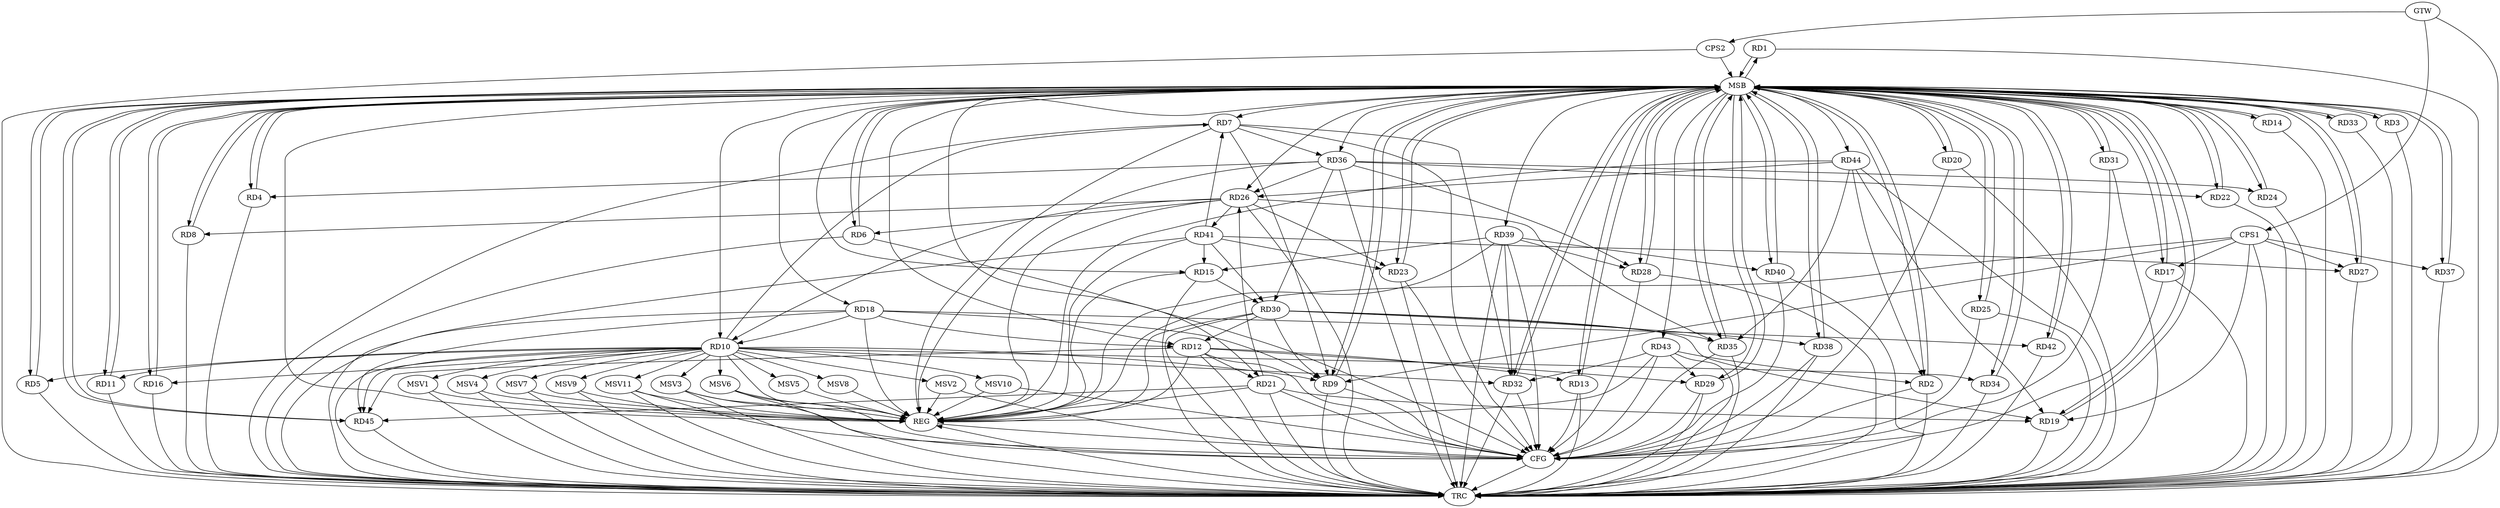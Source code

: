 strict digraph G {
  RD1 [ label="RD1" ];
  RD2 [ label="RD2" ];
  RD3 [ label="RD3" ];
  RD4 [ label="RD4" ];
  RD5 [ label="RD5" ];
  RD6 [ label="RD6" ];
  RD7 [ label="RD7" ];
  RD8 [ label="RD8" ];
  RD9 [ label="RD9" ];
  RD10 [ label="RD10" ];
  RD11 [ label="RD11" ];
  RD12 [ label="RD12" ];
  RD13 [ label="RD13" ];
  RD14 [ label="RD14" ];
  RD15 [ label="RD15" ];
  RD16 [ label="RD16" ];
  RD17 [ label="RD17" ];
  RD18 [ label="RD18" ];
  RD19 [ label="RD19" ];
  RD20 [ label="RD20" ];
  RD21 [ label="RD21" ];
  RD22 [ label="RD22" ];
  RD23 [ label="RD23" ];
  RD24 [ label="RD24" ];
  RD25 [ label="RD25" ];
  RD26 [ label="RD26" ];
  RD27 [ label="RD27" ];
  RD28 [ label="RD28" ];
  RD29 [ label="RD29" ];
  RD30 [ label="RD30" ];
  RD31 [ label="RD31" ];
  RD32 [ label="RD32" ];
  RD33 [ label="RD33" ];
  RD34 [ label="RD34" ];
  RD35 [ label="RD35" ];
  RD36 [ label="RD36" ];
  RD37 [ label="RD37" ];
  RD38 [ label="RD38" ];
  RD39 [ label="RD39" ];
  RD40 [ label="RD40" ];
  RD41 [ label="RD41" ];
  RD42 [ label="RD42" ];
  RD43 [ label="RD43" ];
  RD44 [ label="RD44" ];
  RD45 [ label="RD45" ];
  CPS1 [ label="CPS1" ];
  CPS2 [ label="CPS2" ];
  GTW [ label="GTW" ];
  REG [ label="REG" ];
  MSB [ label="MSB" ];
  CFG [ label="CFG" ];
  TRC [ label="TRC" ];
  MSV1 [ label="MSV1" ];
  MSV2 [ label="MSV2" ];
  MSV3 [ label="MSV3" ];
  MSV4 [ label="MSV4" ];
  MSV5 [ label="MSV5" ];
  MSV6 [ label="MSV6" ];
  MSV7 [ label="MSV7" ];
  MSV8 [ label="MSV8" ];
  MSV9 [ label="MSV9" ];
  MSV10 [ label="MSV10" ];
  MSV11 [ label="MSV11" ];
  RD43 -> RD2;
  RD44 -> RD2;
  RD36 -> RD4;
  RD10 -> RD5;
  RD26 -> RD6;
  RD7 -> RD9;
  RD10 -> RD7;
  RD7 -> RD32;
  RD7 -> RD36;
  RD41 -> RD7;
  RD26 -> RD8;
  RD10 -> RD9;
  RD18 -> RD9;
  RD30 -> RD9;
  RD10 -> RD11;
  RD10 -> RD16;
  RD18 -> RD10;
  RD26 -> RD10;
  RD10 -> RD32;
  RD10 -> RD34;
  RD10 -> RD45;
  RD12 -> RD13;
  RD18 -> RD12;
  RD12 -> RD21;
  RD12 -> RD29;
  RD30 -> RD12;
  RD12 -> RD45;
  RD15 -> RD30;
  RD39 -> RD15;
  RD41 -> RD15;
  RD18 -> RD42;
  RD18 -> RD45;
  RD21 -> RD19;
  RD30 -> RD19;
  RD44 -> RD19;
  RD21 -> RD26;
  RD21 -> RD45;
  RD36 -> RD22;
  RD26 -> RD23;
  RD41 -> RD23;
  RD36 -> RD24;
  RD26 -> RD35;
  RD36 -> RD26;
  RD26 -> RD41;
  RD44 -> RD26;
  RD41 -> RD27;
  RD36 -> RD28;
  RD39 -> RD28;
  RD43 -> RD29;
  RD30 -> RD35;
  RD36 -> RD30;
  RD30 -> RD38;
  RD41 -> RD30;
  RD39 -> RD32;
  RD43 -> RD32;
  RD44 -> RD35;
  RD39 -> RD40;
  CPS1 -> RD37;
  CPS1 -> RD9;
  CPS1 -> RD19;
  CPS1 -> RD27;
  CPS1 -> RD17;
  GTW -> CPS1;
  GTW -> CPS2;
  RD7 -> REG;
  RD10 -> REG;
  RD12 -> REG;
  RD15 -> REG;
  RD18 -> REG;
  RD21 -> REG;
  RD26 -> REG;
  RD30 -> REG;
  RD36 -> REG;
  RD39 -> REG;
  RD41 -> REG;
  RD43 -> REG;
  RD44 -> REG;
  CPS1 -> REG;
  RD1 -> MSB;
  MSB -> RD4;
  MSB -> RD8;
  MSB -> RD21;
  MSB -> RD33;
  MSB -> RD39;
  MSB -> RD42;
  MSB -> REG;
  RD2 -> MSB;
  MSB -> RD3;
  MSB -> RD25;
  RD3 -> MSB;
  MSB -> RD31;
  MSB -> RD35;
  MSB -> RD37;
  RD4 -> MSB;
  MSB -> RD5;
  MSB -> RD12;
  MSB -> RD24;
  MSB -> RD29;
  RD5 -> MSB;
  MSB -> RD2;
  MSB -> RD18;
  MSB -> RD22;
  RD6 -> MSB;
  MSB -> RD11;
  MSB -> RD20;
  MSB -> RD23;
  MSB -> RD27;
  MSB -> RD34;
  RD8 -> MSB;
  MSB -> RD17;
  MSB -> RD26;
  RD9 -> MSB;
  MSB -> RD45;
  RD11 -> MSB;
  MSB -> RD9;
  MSB -> RD10;
  MSB -> RD28;
  RD13 -> MSB;
  RD14 -> MSB;
  MSB -> RD32;
  RD16 -> MSB;
  MSB -> RD15;
  RD17 -> MSB;
  MSB -> RD14;
  MSB -> RD16;
  MSB -> RD19;
  RD19 -> MSB;
  RD20 -> MSB;
  MSB -> RD38;
  RD22 -> MSB;
  RD23 -> MSB;
  RD24 -> MSB;
  MSB -> RD7;
  MSB -> RD13;
  RD25 -> MSB;
  MSB -> RD40;
  RD27 -> MSB;
  RD28 -> MSB;
  MSB -> RD1;
  RD29 -> MSB;
  MSB -> RD6;
  MSB -> RD44;
  RD31 -> MSB;
  RD32 -> MSB;
  RD33 -> MSB;
  MSB -> RD43;
  RD34 -> MSB;
  RD35 -> MSB;
  RD37 -> MSB;
  RD38 -> MSB;
  RD40 -> MSB;
  MSB -> RD36;
  RD42 -> MSB;
  RD45 -> MSB;
  CPS2 -> MSB;
  RD12 -> CFG;
  RD38 -> CFG;
  RD13 -> CFG;
  RD39 -> CFG;
  RD17 -> CFG;
  RD2 -> CFG;
  RD25 -> CFG;
  RD6 -> CFG;
  RD28 -> CFG;
  RD7 -> CFG;
  RD43 -> CFG;
  RD9 -> CFG;
  RD31 -> CFG;
  RD32 -> CFG;
  RD20 -> CFG;
  RD29 -> CFG;
  RD40 -> CFG;
  RD23 -> CFG;
  RD21 -> CFG;
  RD35 -> CFG;
  REG -> CFG;
  RD1 -> TRC;
  RD2 -> TRC;
  RD3 -> TRC;
  RD4 -> TRC;
  RD5 -> TRC;
  RD6 -> TRC;
  RD7 -> TRC;
  RD8 -> TRC;
  RD9 -> TRC;
  RD10 -> TRC;
  RD11 -> TRC;
  RD12 -> TRC;
  RD13 -> TRC;
  RD14 -> TRC;
  RD15 -> TRC;
  RD16 -> TRC;
  RD17 -> TRC;
  RD18 -> TRC;
  RD19 -> TRC;
  RD20 -> TRC;
  RD21 -> TRC;
  RD22 -> TRC;
  RD23 -> TRC;
  RD24 -> TRC;
  RD25 -> TRC;
  RD26 -> TRC;
  RD27 -> TRC;
  RD28 -> TRC;
  RD29 -> TRC;
  RD30 -> TRC;
  RD31 -> TRC;
  RD32 -> TRC;
  RD33 -> TRC;
  RD34 -> TRC;
  RD35 -> TRC;
  RD36 -> TRC;
  RD37 -> TRC;
  RD38 -> TRC;
  RD39 -> TRC;
  RD40 -> TRC;
  RD41 -> TRC;
  RD42 -> TRC;
  RD43 -> TRC;
  RD44 -> TRC;
  RD45 -> TRC;
  CPS1 -> TRC;
  CPS2 -> TRC;
  GTW -> TRC;
  CFG -> TRC;
  TRC -> REG;
  RD10 -> MSV1;
  RD10 -> MSV2;
  MSV1 -> REG;
  MSV1 -> TRC;
  MSV2 -> REG;
  MSV2 -> CFG;
  RD10 -> MSV3;
  RD10 -> MSV4;
  RD10 -> MSV5;
  RD10 -> MSV6;
  MSV3 -> REG;
  MSV3 -> TRC;
  MSV3 -> CFG;
  MSV4 -> REG;
  MSV4 -> TRC;
  MSV5 -> REG;
  MSV6 -> REG;
  MSV6 -> TRC;
  MSV6 -> CFG;
  RD10 -> MSV7;
  RD10 -> MSV8;
  MSV7 -> REG;
  MSV7 -> TRC;
  MSV8 -> REG;
  RD10 -> MSV9;
  MSV9 -> REG;
  MSV9 -> TRC;
  RD10 -> MSV10;
  MSV10 -> REG;
  MSV10 -> CFG;
  RD10 -> MSV11;
  MSV11 -> REG;
  MSV11 -> TRC;
  MSV11 -> CFG;
}
